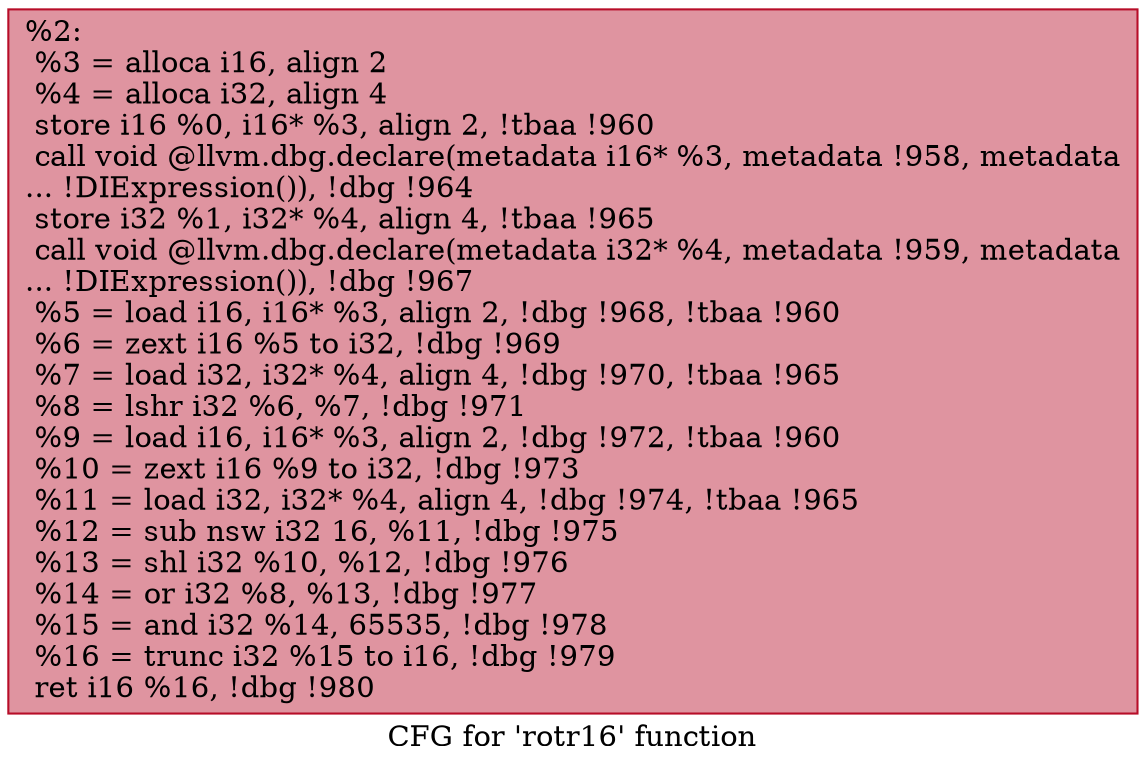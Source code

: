 digraph "CFG for 'rotr16' function" {
	label="CFG for 'rotr16' function";

	Node0x2190560 [shape=record,color="#b70d28ff", style=filled, fillcolor="#b70d2870",label="{%2:\l  %3 = alloca i16, align 2\l  %4 = alloca i32, align 4\l  store i16 %0, i16* %3, align 2, !tbaa !960\l  call void @llvm.dbg.declare(metadata i16* %3, metadata !958, metadata\l... !DIExpression()), !dbg !964\l  store i32 %1, i32* %4, align 4, !tbaa !965\l  call void @llvm.dbg.declare(metadata i32* %4, metadata !959, metadata\l... !DIExpression()), !dbg !967\l  %5 = load i16, i16* %3, align 2, !dbg !968, !tbaa !960\l  %6 = zext i16 %5 to i32, !dbg !969\l  %7 = load i32, i32* %4, align 4, !dbg !970, !tbaa !965\l  %8 = lshr i32 %6, %7, !dbg !971\l  %9 = load i16, i16* %3, align 2, !dbg !972, !tbaa !960\l  %10 = zext i16 %9 to i32, !dbg !973\l  %11 = load i32, i32* %4, align 4, !dbg !974, !tbaa !965\l  %12 = sub nsw i32 16, %11, !dbg !975\l  %13 = shl i32 %10, %12, !dbg !976\l  %14 = or i32 %8, %13, !dbg !977\l  %15 = and i32 %14, 65535, !dbg !978\l  %16 = trunc i32 %15 to i16, !dbg !979\l  ret i16 %16, !dbg !980\l}"];
}
